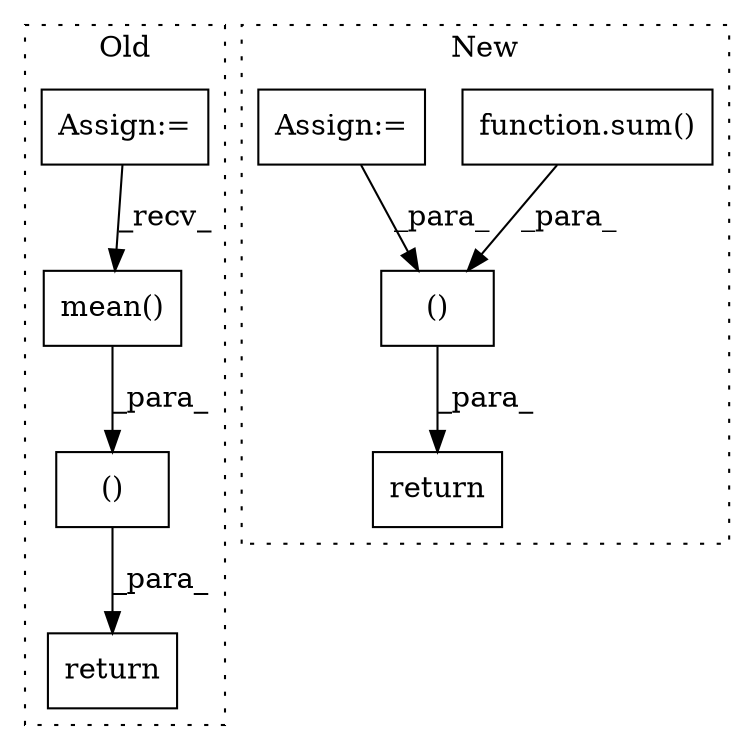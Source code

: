 digraph G {
subgraph cluster0 {
1 [label="mean()" a="75" s="3489" l="22" shape="box"];
3 [label="return" a="93" s="3478" l="7" shape="box"];
5 [label="Assign:=" a="68" s="3389" l="3" shape="box"];
7 [label="()" a="54" s="3487" l="31" shape="box"];
label = "Old";
style="dotted";
}
subgraph cluster1 {
2 [label="function.sum()" a="75" s="10682,10696" l="4,1" shape="box"];
4 [label="return" a="93" s="10660" l="7" shape="box"];
6 [label="()" a="54" s="10680" l="47" shape="box"];
8 [label="Assign:=" a="68" s="10467" l="3" shape="box"];
label = "New";
style="dotted";
}
1 -> 7 [label="_para_"];
2 -> 6 [label="_para_"];
5 -> 1 [label="_recv_"];
6 -> 4 [label="_para_"];
7 -> 3 [label="_para_"];
8 -> 6 [label="_para_"];
}